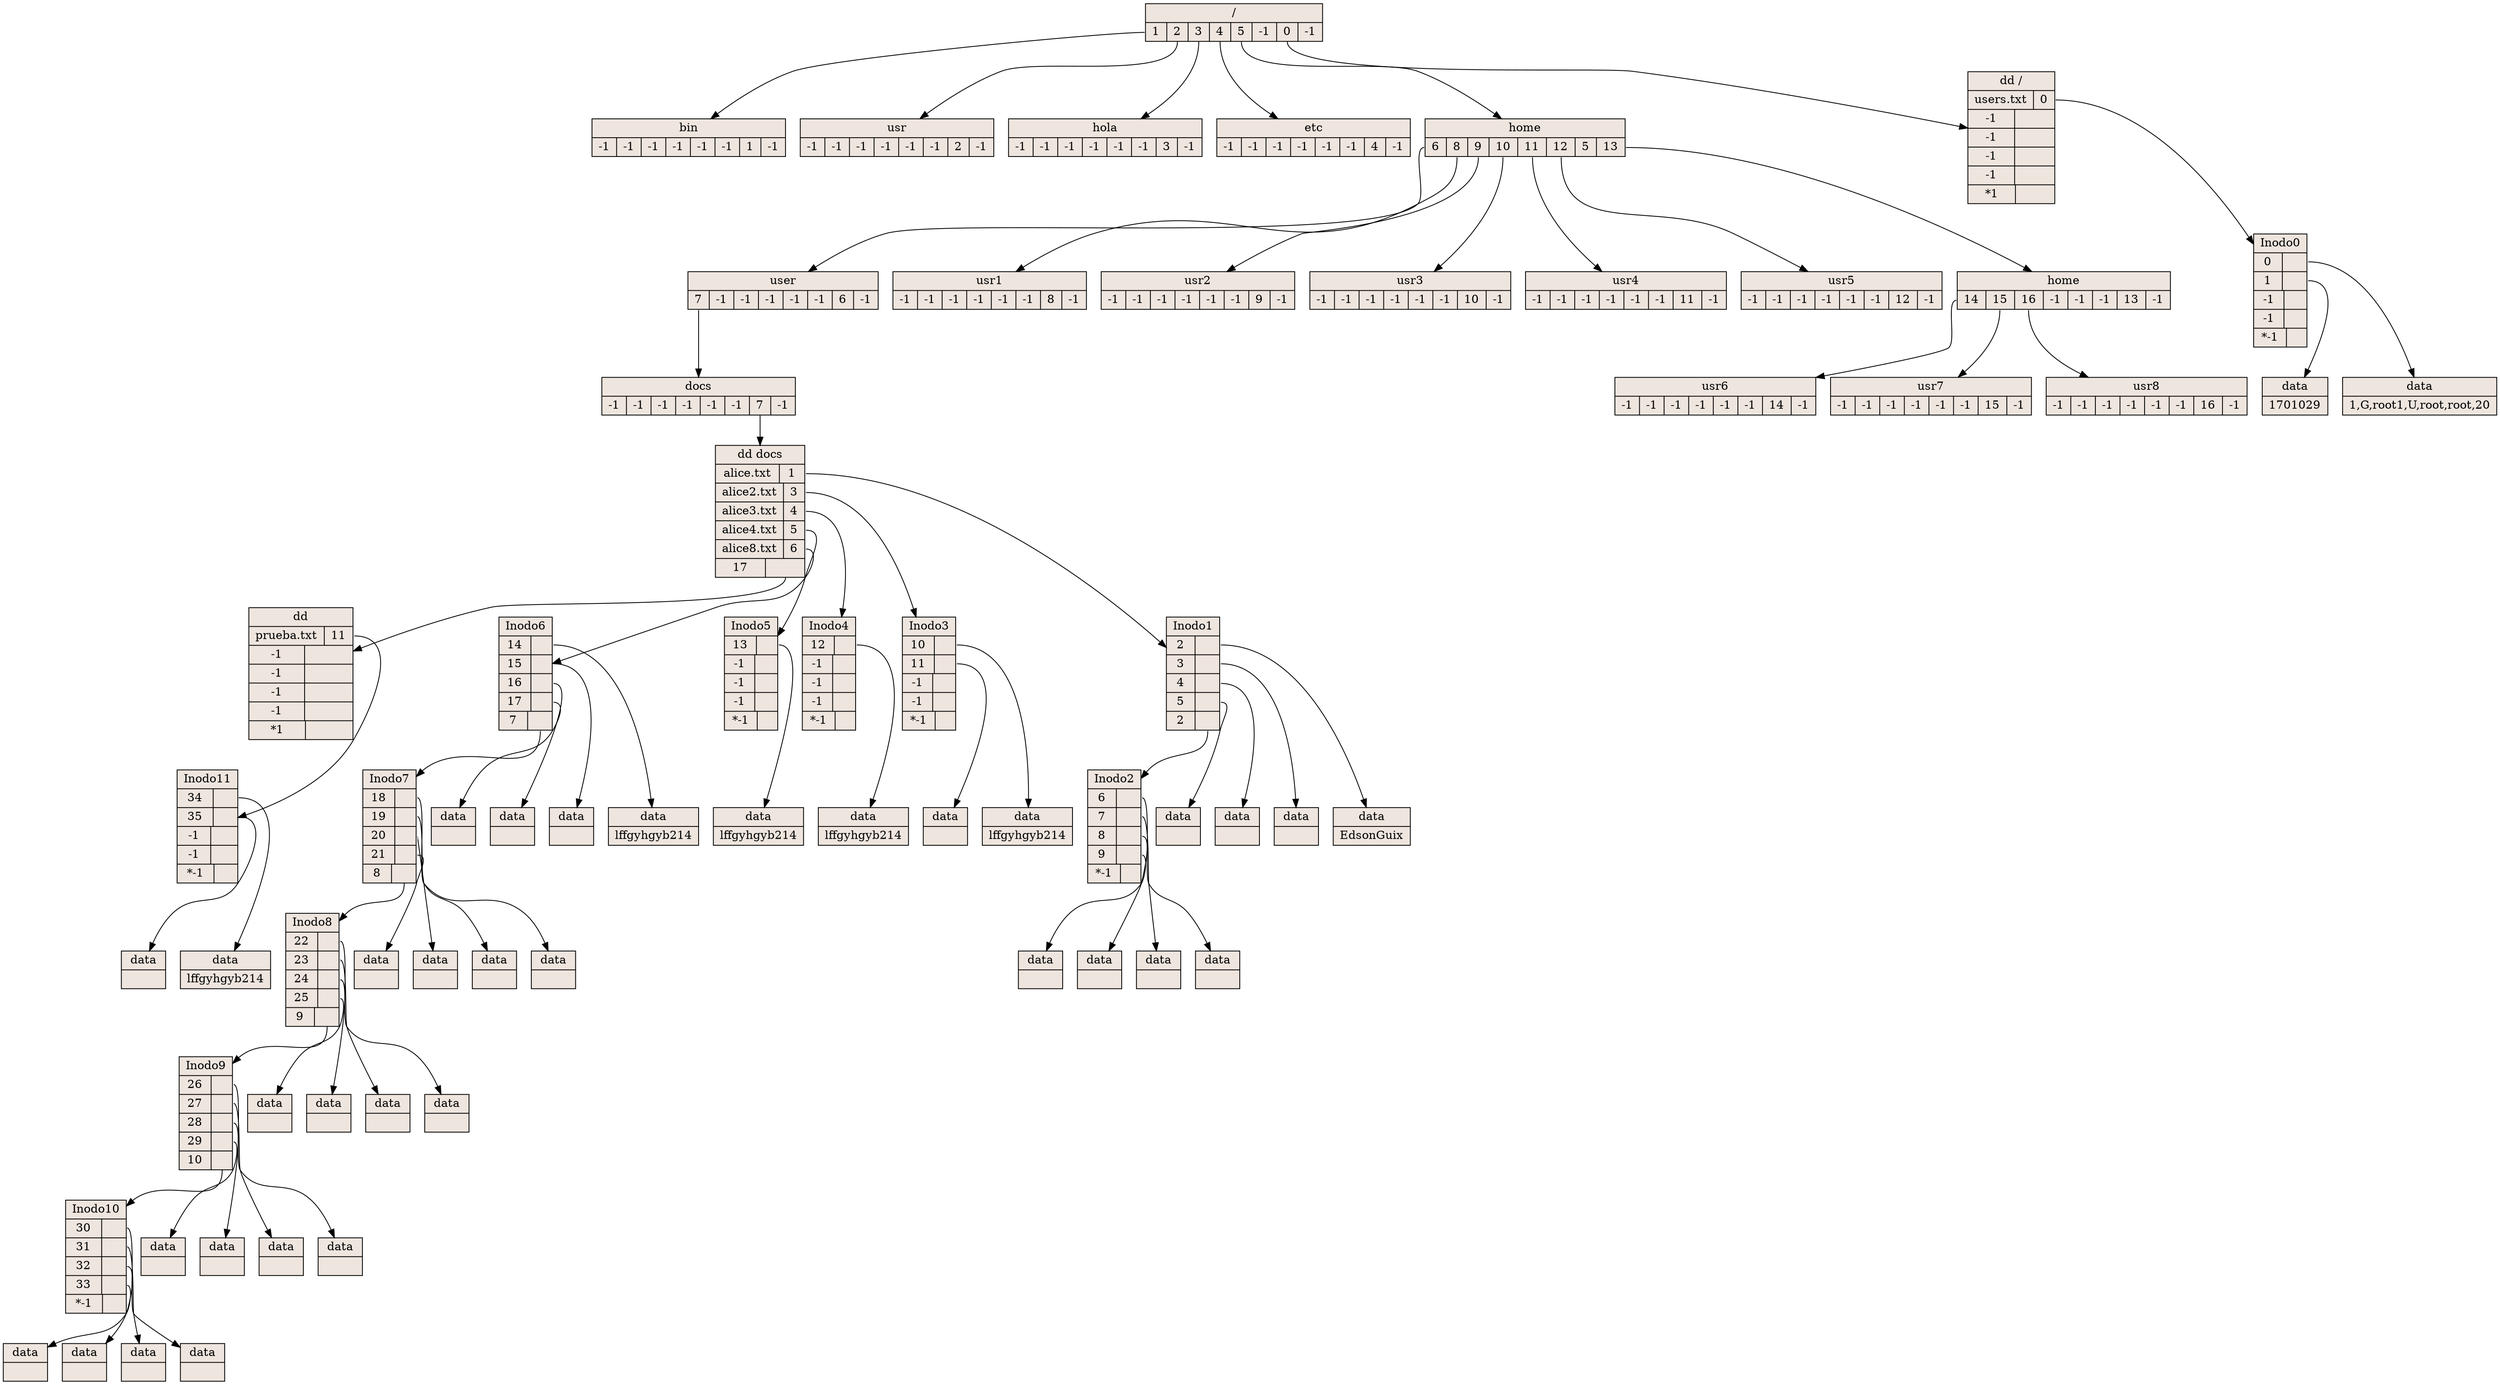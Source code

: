 digraph grafica{
rankdir=TB;
node [shape = record, style=filled, fillcolor=seashell2];
nodo0:f0 -> nodo1
nodo0:f1 -> nodo2
nodo0:f2 -> nodo3
nodo0:f3 -> nodo4
nodo0:f4 -> nodo5
nodo0:f6 -> node0
nodo0[ shape=record, label ="{/|{<f0> 1|<f1>2|<f2> 3|<f3> 4|<f4> 5|<f5>-1|<f6>0|<f7> -1}}"];
nodo1[ shape=record, label ="{bin|{<f0> -1|<f1>-1|<f2> -1|<f3> -1|<f4> -1|<f5>-1|<f6>1|<f7> -1}}"];
nodo2[ shape=record, label ="{usr|{<f0> -1|<f1>-1|<f2> -1|<f3> -1|<f4> -1|<f5>-1|<f6>2|<f7> -1}}"];
nodo3[ shape=record, label ="{hola|{<f0> -1|<f1>-1|<f2> -1|<f3> -1|<f4> -1|<f5>-1|<f6>3|<f7> -1}}"];
nodo4[ shape=record, label ="{etc|{<f0> -1|<f1>-1|<f2> -1|<f3> -1|<f4> -1|<f5>-1|<f6>4|<f7> -1}}"];
nodo5:f0 -> nodo6
nodo5:f1 -> nodo8
nodo5:f2 -> nodo9
nodo5:f3 -> nodo10
nodo5:f4 -> nodo11
nodo5:f5 -> nodo12
nodo5:f7 -> nodo13
nodo5[ shape=record, label ="{home|{<f0> 6|<f1>8|<f2> 9|<f3> 10|<f4> 11|<f5>12|<f6>5|<f7> 13}}"];
nodo6:f0 -> nodo7
nodo6[ shape=record, label ="{user|{<f0> 7|<f1>-1|<f2> -1|<f3> -1|<f4> -1|<f5>-1|<f6>6|<f7> -1}}"];
nodo7:f6 -> node7
nodo7[ shape=record, label ="{docs|{<f0> -1|<f1>-1|<f2> -1|<f3> -1|<f4> -1|<f5>-1|<f6>7|<f7> -1}}"];
nodo8[ shape=record, label ="{usr1|{<f0> -1|<f1>-1|<f2> -1|<f3> -1|<f4> -1|<f5>-1|<f6>8|<f7> -1}}"];
nodo9[ shape=record, label ="{usr2|{<f0> -1|<f1>-1|<f2> -1|<f3> -1|<f4> -1|<f5>-1|<f6>9|<f7> -1}}"];
nodo10[ shape=record, label ="{usr3|{<f0> -1|<f1>-1|<f2> -1|<f3> -1|<f4> -1|<f5>-1|<f6>10|<f7> -1}}"];
nodo11[ shape=record, label ="{usr4|{<f0> -1|<f1>-1|<f2> -1|<f3> -1|<f4> -1|<f5>-1|<f6>11|<f7> -1}}"];
nodo12[ shape=record, label ="{usr5|{<f0> -1|<f1>-1|<f2> -1|<f3> -1|<f4> -1|<f5>-1|<f6>12|<f7> -1}}"];
nodo13:f0 -> nodo14
nodo13:f1 -> nodo15
nodo13:f2 -> nodo16
nodo13[ shape=record, label ="{home|{<f0> 14|<f1>15|<f2> 16|<f3> -1|<f4> -1|<f5>-1|<f6>13|<f7> -1}}"];
nodo14[ shape=record, label ="{usr6|{<f0> -1|<f1>-1|<f2> -1|<f3> -1|<f4> -1|<f5>-1|<f6>14|<f7> -1}}"];
nodo15[ shape=record, label ="{usr7|{<f0> -1|<f1>-1|<f2> -1|<f3> -1|<f4> -1|<f5>-1|<f6>15|<f7> -1}}"];
nodo16[ shape=record, label ="{usr8|{<f0> -1|<f1>-1|<f2> -1|<f3> -1|<f4> -1|<f5>-1|<f6>16|<f7> -1}}"];
node0:f1->  nodex0
node0[shape=record, label="{ dd /|{<f0> users.txt| <f1> 0} |{-1 | } |{-1 | } |{-1 | } |{-1 | } |{*1 | <f10>  }}"];

node7:f1->  nodex1
node7:f2->  nodex3
node7:f3->  nodex4
node7:f4->  nodex5
node7:f5->  nodex6
node7[shape=record, label="{ dd docs|{<f0> alice.txt| <f1> 1} |{<f1> alice2.txt| <f2> 3} |{<f2> alice3.txt| <f3> 4} |{<f3> alice4.txt| <f4> 5} |{<f4> alice8.txt| <f5> 6} |{17 | <f10>  }}"];
node7:f10 -> node17
node17:f1->  nodex11
node17[shape=record, label="{ dd |{<f0> prueba.txt| <f1> 11} |{-1 | } |{-1 | } |{-1 | } |{-1 | } |{*1 | <f10>  }}"];

nodex0[shape=record, label="{Inodo0|{0| <f0> }|{1| <f1> }|{-1 | <f2> }|{-1| <f3> }|{*-1 | <f4> }}"];
nodex0 :f0-> data0
nodex0 :f1-> data1
nodex1[shape=record, label="{Inodo1|{2| <f0> }|{3| <f1> }|{4 | <f2> }|{5| <f3> }|{2 | <f4> }}"];
nodex1 :f4 ->nodex2
nodex1 :f0-> data2
nodex1 :f1-> data3
nodex1 :f2-> data4
nodex1 :f3-> data5
nodex2[shape=record, label="{Inodo2|{6| <f0> }|{7| <f1> }|{8 | <f2> }|{9| <f3> }|{*-1 | <f4> }}"];
nodex2 :f0-> data6
nodex2 :f1-> data7
nodex2 :f2-> data8
nodex2 :f3-> data9
nodex3[shape=record, label="{Inodo3|{10| <f0> }|{11| <f1> }|{-1 | <f2> }|{-1| <f3> }|{*-1 | <f4> }}"];
nodex3 :f0-> data10
nodex3 :f1-> data11
nodex4[shape=record, label="{Inodo4|{12| <f0> }|{-1| <f1> }|{-1 | <f2> }|{-1| <f3> }|{*-1 | <f4> }}"];
nodex4 :f0-> data12
nodex5[shape=record, label="{Inodo5|{13| <f0> }|{-1| <f1> }|{-1 | <f2> }|{-1| <f3> }|{*-1 | <f4> }}"];
nodex5 :f0-> data13
nodex6[shape=record, label="{Inodo6|{14| <f0> }|{15| <f1> }|{16 | <f2> }|{17| <f3> }|{7 | <f4> }}"];
nodex6 :f4 ->nodex7
nodex6 :f0-> data14
nodex6 :f1-> data15
nodex6 :f2-> data16
nodex6 :f3-> data17
nodex7[shape=record, label="{Inodo7|{18| <f0> }|{19| <f1> }|{20 | <f2> }|{21| <f3> }|{8 | <f4> }}"];
nodex7 :f4 ->nodex8
nodex7 :f0-> data18
nodex7 :f1-> data19
nodex7 :f2-> data20
nodex7 :f3-> data21
nodex8[shape=record, label="{Inodo8|{22| <f0> }|{23| <f1> }|{24 | <f2> }|{25| <f3> }|{9 | <f4> }}"];
nodex8 :f4 ->nodex9
nodex8 :f0-> data22
nodex8 :f1-> data23
nodex8 :f2-> data24
nodex8 :f3-> data25
nodex9[shape=record, label="{Inodo9|{26| <f0> }|{27| <f1> }|{28 | <f2> }|{29| <f3> }|{10 | <f4> }}"];
nodex9 :f4 ->nodex10
nodex9 :f0-> data26
nodex9 :f1-> data27
nodex9 :f2-> data28
nodex9 :f3-> data29
nodex10[shape=record, label="{Inodo10|{30| <f0> }|{31| <f1> }|{32 | <f2> }|{33| <f3> }|{*-1 | <f4> }}"];
nodex10 :f0-> data30
nodex10 :f1-> data31
nodex10 :f2-> data32
nodex10 :f3-> data33
nodex11[shape=record, label="{Inodo11|{34| <f0> }|{35| <f1> }|{-1 | <f2> }|{-1| <f3> }|{*-1 | <f4> }}"];
nodex11 :f0-> data34
nodex11 :f1-> data35
data0[shape=record, label="{data| <f1> 1,G,root
1,U,root,root,20}}"];
data1[shape=record, label="{data| <f1> 1701029
}}"];
data2[shape=record, label="{data| <f1> EdsonGuix}}"];
data3[shape=record, label="{data| <f1>  }}"];
data4[shape=record, label="{data| <f1>  }}"];
data5[shape=record, label="{data| <f1>  }}"];
data6[shape=record, label="{data| <f1>  }}"];
data7[shape=record, label="{data| <f1>  }}"];
data8[shape=record, label="{data| <f1>  }}"];
data9[shape=record, label="{data| <f1>  }}"];
data10[shape=record, label="{data| <f1> lffgyhgyb214}}"];
data11[shape=record, label="{data| <f1>  }}"];
data12[shape=record, label="{data| <f1> lffgyhgyb214}}"];
data13[shape=record, label="{data| <f1> lffgyhgyb214}}"];
data14[shape=record, label="{data| <f1> lffgyhgyb214}}"];
data15[shape=record, label="{data| <f1>  }}"];
data16[shape=record, label="{data| <f1>  }}"];
data17[shape=record, label="{data| <f1>  }}"];
data18[shape=record, label="{data| <f1>  }}"];
data19[shape=record, label="{data| <f1>  }}"];
data20[shape=record, label="{data| <f1>  }}"];
data21[shape=record, label="{data| <f1>  }}"];
data22[shape=record, label="{data| <f1>  }}"];
data23[shape=record, label="{data| <f1>  }}"];
data24[shape=record, label="{data| <f1>  }}"];
data25[shape=record, label="{data| <f1>  }}"];
data26[shape=record, label="{data| <f1>  }}"];
data27[shape=record, label="{data| <f1>  }}"];
data28[shape=record, label="{data| <f1>  }}"];
data29[shape=record, label="{data| <f1>  }}"];
data30[shape=record, label="{data| <f1>  }}"];
data31[shape=record, label="{data| <f1>  }}"];
data32[shape=record, label="{data| <f1>  }}"];
data33[shape=record, label="{data| <f1>  }}"];
data34[shape=record, label="{data| <f1> lffgyhgyb214}}"];
data35[shape=record, label="{data| <f1>  }}"];

}